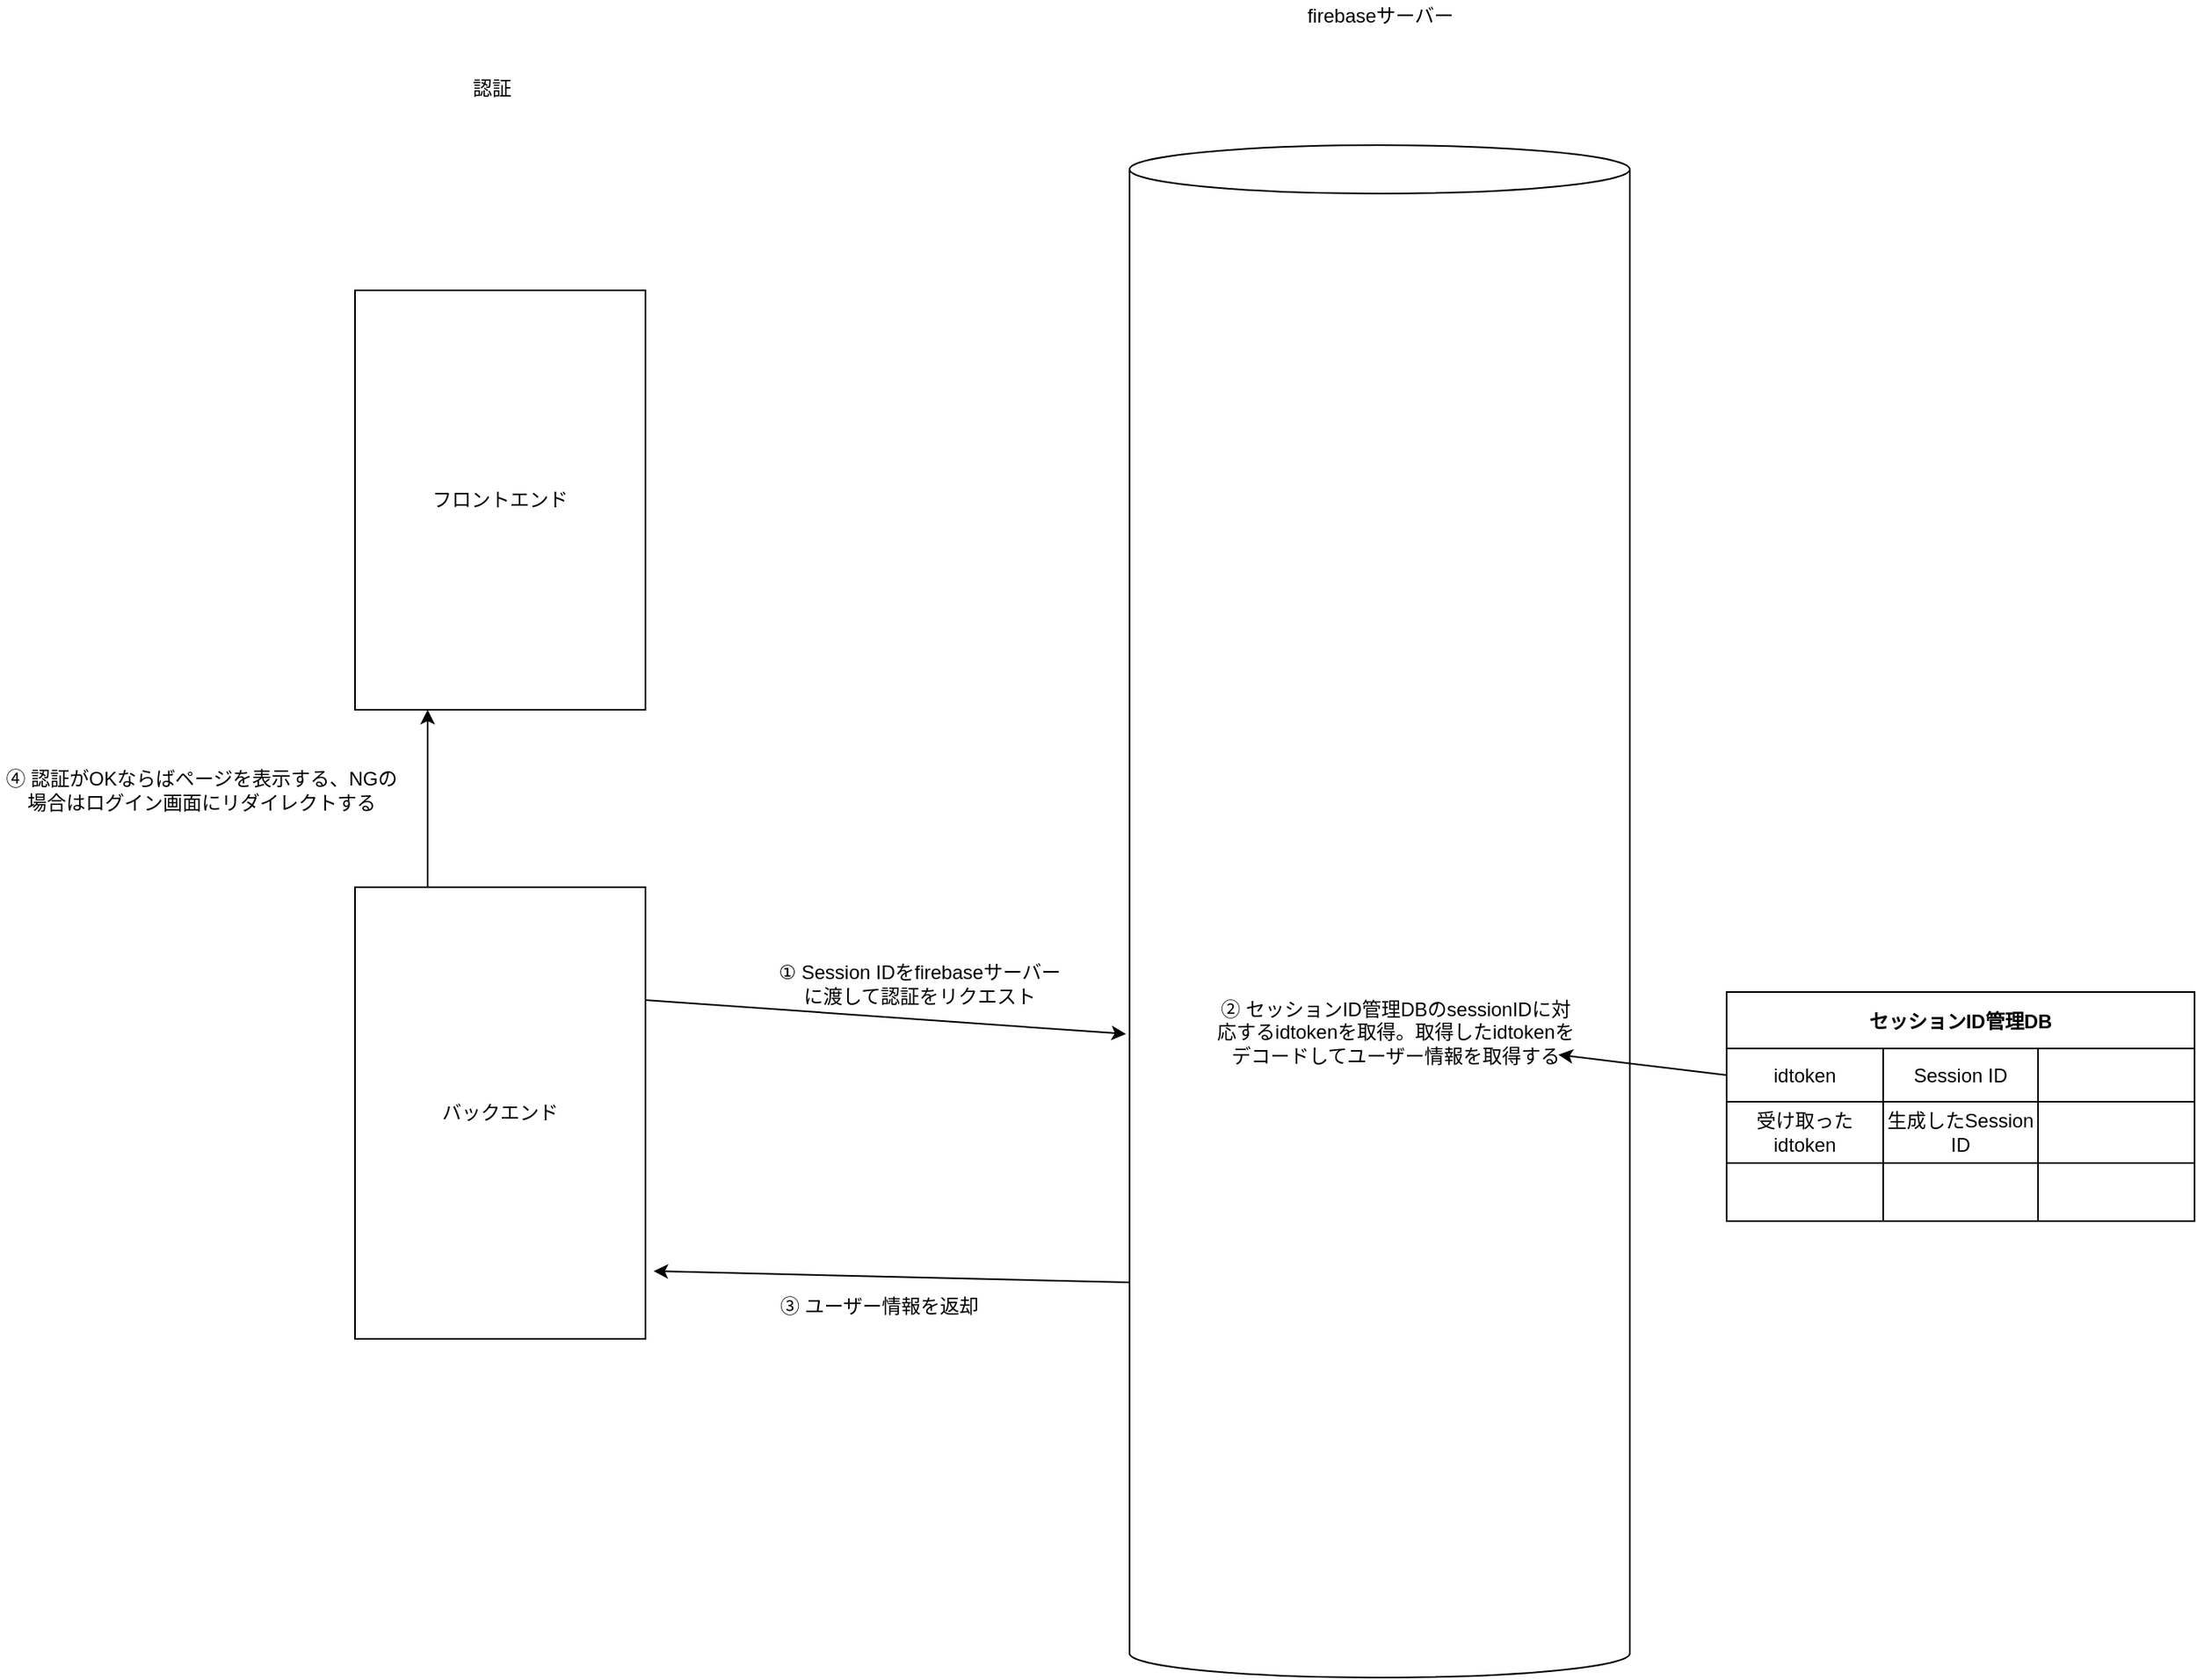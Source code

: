 <mxfile>
    <diagram id="KMWe3To8BXBOkswoU09a" name="ページ1">
        <mxGraphModel dx="845" dy="1893" grid="1" gridSize="10" guides="1" tooltips="1" connect="1" arrows="1" fold="1" page="1" pageScale="1" pageWidth="827" pageHeight="1169" math="0" shadow="0">
            <root>
                <mxCell id="0"/>
                <mxCell id="1" parent="0"/>
                <mxCell id="77" value="フロントエンド" style="whiteSpace=wrap;html=1;" parent="1" vertex="1">
                    <mxGeometry x="810" y="-380" width="180" height="260" as="geometry"/>
                </mxCell>
                <mxCell id="110" style="edgeStyle=none;html=1;exitX=0;exitY=0;exitDx=0;exitDy=705;exitPerimeter=0;" parent="1" source="16" edge="1">
                    <mxGeometry relative="1" as="geometry">
                        <mxPoint x="995" y="228" as="targetPoint"/>
                    </mxGeometry>
                </mxCell>
                <mxCell id="16" value="" style="shape=cylinder3;whiteSpace=wrap;html=1;boundedLbl=1;backgroundOutline=1;size=15;" parent="1" vertex="1">
                    <mxGeometry x="1290" y="-470" width="310" height="950" as="geometry"/>
                </mxCell>
                <mxCell id="24" value="認証" style="text;html=1;strokeColor=none;fillColor=none;align=center;verticalAlign=middle;whiteSpace=wrap;rounded=0;" parent="1" vertex="1">
                    <mxGeometry x="860" y="-520" width="70" height="30" as="geometry"/>
                </mxCell>
                <mxCell id="27" value="&lt;span&gt;firebaseサーバー&lt;/span&gt;" style="text;html=1;align=center;verticalAlign=middle;resizable=0;points=[];autosize=1;strokeColor=none;" parent="1" vertex="1">
                    <mxGeometry x="1390" y="-560" width="110" height="20" as="geometry"/>
                </mxCell>
                <mxCell id="92" style="edgeStyle=none;html=1;exitX=1;exitY=0.25;exitDx=0;exitDy=0;entryX=-0.007;entryY=0.58;entryDx=0;entryDy=0;entryPerimeter=0;" parent="1" source="78" target="16" edge="1">
                    <mxGeometry relative="1" as="geometry"/>
                </mxCell>
                <mxCell id="112" style="edgeStyle=none;html=1;exitX=0.25;exitY=0;exitDx=0;exitDy=0;entryX=0.25;entryY=1;entryDx=0;entryDy=0;" parent="1" source="78" target="77" edge="1">
                    <mxGeometry relative="1" as="geometry"/>
                </mxCell>
                <mxCell id="78" value="バックエンド" style="whiteSpace=wrap;html=1;" parent="1" vertex="1">
                    <mxGeometry x="810" y="-10" width="180" height="280" as="geometry"/>
                </mxCell>
                <mxCell id="96" value="セッションID管理DB" style="shape=table;startSize=35;container=1;collapsible=0;childLayout=tableLayout;fontStyle=1;align=center;pointerEvents=1;" parent="1" vertex="1">
                    <mxGeometry x="1660" y="55" width="290" height="142" as="geometry"/>
                </mxCell>
                <mxCell id="97" value="" style="shape=partialRectangle;html=1;whiteSpace=wrap;collapsible=0;dropTarget=0;pointerEvents=0;fillColor=none;top=0;left=0;bottom=0;right=0;points=[[0,0.5],[1,0.5]];portConstraint=eastwest;" parent="96" vertex="1">
                    <mxGeometry y="35" width="290" height="33" as="geometry"/>
                </mxCell>
                <mxCell id="98" value="idtoken" style="shape=partialRectangle;html=1;whiteSpace=wrap;connectable=0;fillColor=none;top=0;left=0;bottom=0;right=0;overflow=hidden;pointerEvents=1;" parent="97" vertex="1">
                    <mxGeometry width="97" height="33" as="geometry"/>
                </mxCell>
                <mxCell id="99" value="Session ID" style="shape=partialRectangle;html=1;whiteSpace=wrap;connectable=0;fillColor=none;top=0;left=0;bottom=0;right=0;overflow=hidden;pointerEvents=1;" parent="97" vertex="1">
                    <mxGeometry x="97" width="96" height="33" as="geometry"/>
                </mxCell>
                <mxCell id="100" value="" style="shape=partialRectangle;html=1;whiteSpace=wrap;connectable=0;fillColor=none;top=0;left=0;bottom=0;right=0;overflow=hidden;pointerEvents=1;" parent="97" vertex="1">
                    <mxGeometry x="193" width="97" height="33" as="geometry"/>
                </mxCell>
                <mxCell id="101" value="" style="shape=partialRectangle;html=1;whiteSpace=wrap;collapsible=0;dropTarget=0;pointerEvents=0;fillColor=none;top=0;left=0;bottom=0;right=0;points=[[0,0.5],[1,0.5]];portConstraint=eastwest;" parent="96" vertex="1">
                    <mxGeometry y="68" width="290" height="38" as="geometry"/>
                </mxCell>
                <mxCell id="102" value="受け取ったidtoken" style="shape=partialRectangle;html=1;whiteSpace=wrap;connectable=0;fillColor=none;top=0;left=0;bottom=0;right=0;overflow=hidden;pointerEvents=1;" parent="101" vertex="1">
                    <mxGeometry width="97" height="38" as="geometry"/>
                </mxCell>
                <mxCell id="103" value="生成したSession ID" style="shape=partialRectangle;html=1;whiteSpace=wrap;connectable=0;fillColor=none;top=0;left=0;bottom=0;right=0;overflow=hidden;pointerEvents=1;" parent="101" vertex="1">
                    <mxGeometry x="97" width="96" height="38" as="geometry"/>
                </mxCell>
                <mxCell id="104" value="" style="shape=partialRectangle;html=1;whiteSpace=wrap;connectable=0;fillColor=none;top=0;left=0;bottom=0;right=0;overflow=hidden;pointerEvents=1;" parent="101" vertex="1">
                    <mxGeometry x="193" width="97" height="38" as="geometry"/>
                </mxCell>
                <mxCell id="105" value="" style="shape=partialRectangle;html=1;whiteSpace=wrap;collapsible=0;dropTarget=0;pointerEvents=0;fillColor=none;top=0;left=0;bottom=0;right=0;points=[[0,0.5],[1,0.5]];portConstraint=eastwest;" parent="96" vertex="1">
                    <mxGeometry y="106" width="290" height="36" as="geometry"/>
                </mxCell>
                <mxCell id="106" value="" style="shape=partialRectangle;html=1;whiteSpace=wrap;connectable=0;fillColor=none;top=0;left=0;bottom=0;right=0;overflow=hidden;pointerEvents=1;" parent="105" vertex="1">
                    <mxGeometry width="97" height="36" as="geometry"/>
                </mxCell>
                <mxCell id="107" value="" style="shape=partialRectangle;html=1;whiteSpace=wrap;connectable=0;fillColor=none;top=0;left=0;bottom=0;right=0;overflow=hidden;pointerEvents=1;" parent="105" vertex="1">
                    <mxGeometry x="97" width="96" height="36" as="geometry"/>
                </mxCell>
                <mxCell id="108" value="" style="shape=partialRectangle;html=1;whiteSpace=wrap;connectable=0;fillColor=none;top=0;left=0;bottom=0;right=0;overflow=hidden;pointerEvents=1;" parent="105" vertex="1">
                    <mxGeometry x="193" width="97" height="36" as="geometry"/>
                </mxCell>
                <mxCell id="117" value="① Session IDをfirebaseサーバーに渡して認証をリクエスト" style="text;html=1;strokeColor=none;fillColor=none;align=center;verticalAlign=middle;whiteSpace=wrap;rounded=0;" parent="1" vertex="1">
                    <mxGeometry x="1070" y="40" width="180" height="20" as="geometry"/>
                </mxCell>
                <mxCell id="118" value="② セッションID管理DBのsessionIDに対応するidtokenを取得。取得したidtokenをデコードしてユーザー情報を取得する" style="text;html=1;strokeColor=none;fillColor=none;align=center;verticalAlign=middle;whiteSpace=wrap;rounded=0;" parent="1" vertex="1">
                    <mxGeometry x="1340" y="70" width="230" height="20" as="geometry"/>
                </mxCell>
                <mxCell id="119" value="③ ユーザー情報を返却" style="text;html=1;strokeColor=none;fillColor=none;align=center;verticalAlign=middle;whiteSpace=wrap;rounded=0;" parent="1" vertex="1">
                    <mxGeometry x="1020" y="240" width="230" height="20" as="geometry"/>
                </mxCell>
                <mxCell id="120" value="④ 認証がOKならばページを表示する、NGの場合はログイン画面にリダイレクトする" style="text;html=1;strokeColor=none;fillColor=none;align=center;verticalAlign=middle;whiteSpace=wrap;rounded=0;" parent="1" vertex="1">
                    <mxGeometry x="590" y="-80" width="250" height="20" as="geometry"/>
                </mxCell>
                <mxCell id="121" style="edgeStyle=none;html=1;exitX=0;exitY=0.5;exitDx=0;exitDy=0;entryX=0.938;entryY=1.193;entryDx=0;entryDy=0;entryPerimeter=0;" parent="1" source="97" target="118" edge="1">
                    <mxGeometry relative="1" as="geometry"/>
                </mxCell>
            </root>
        </mxGraphModel>
    </diagram>
</mxfile>